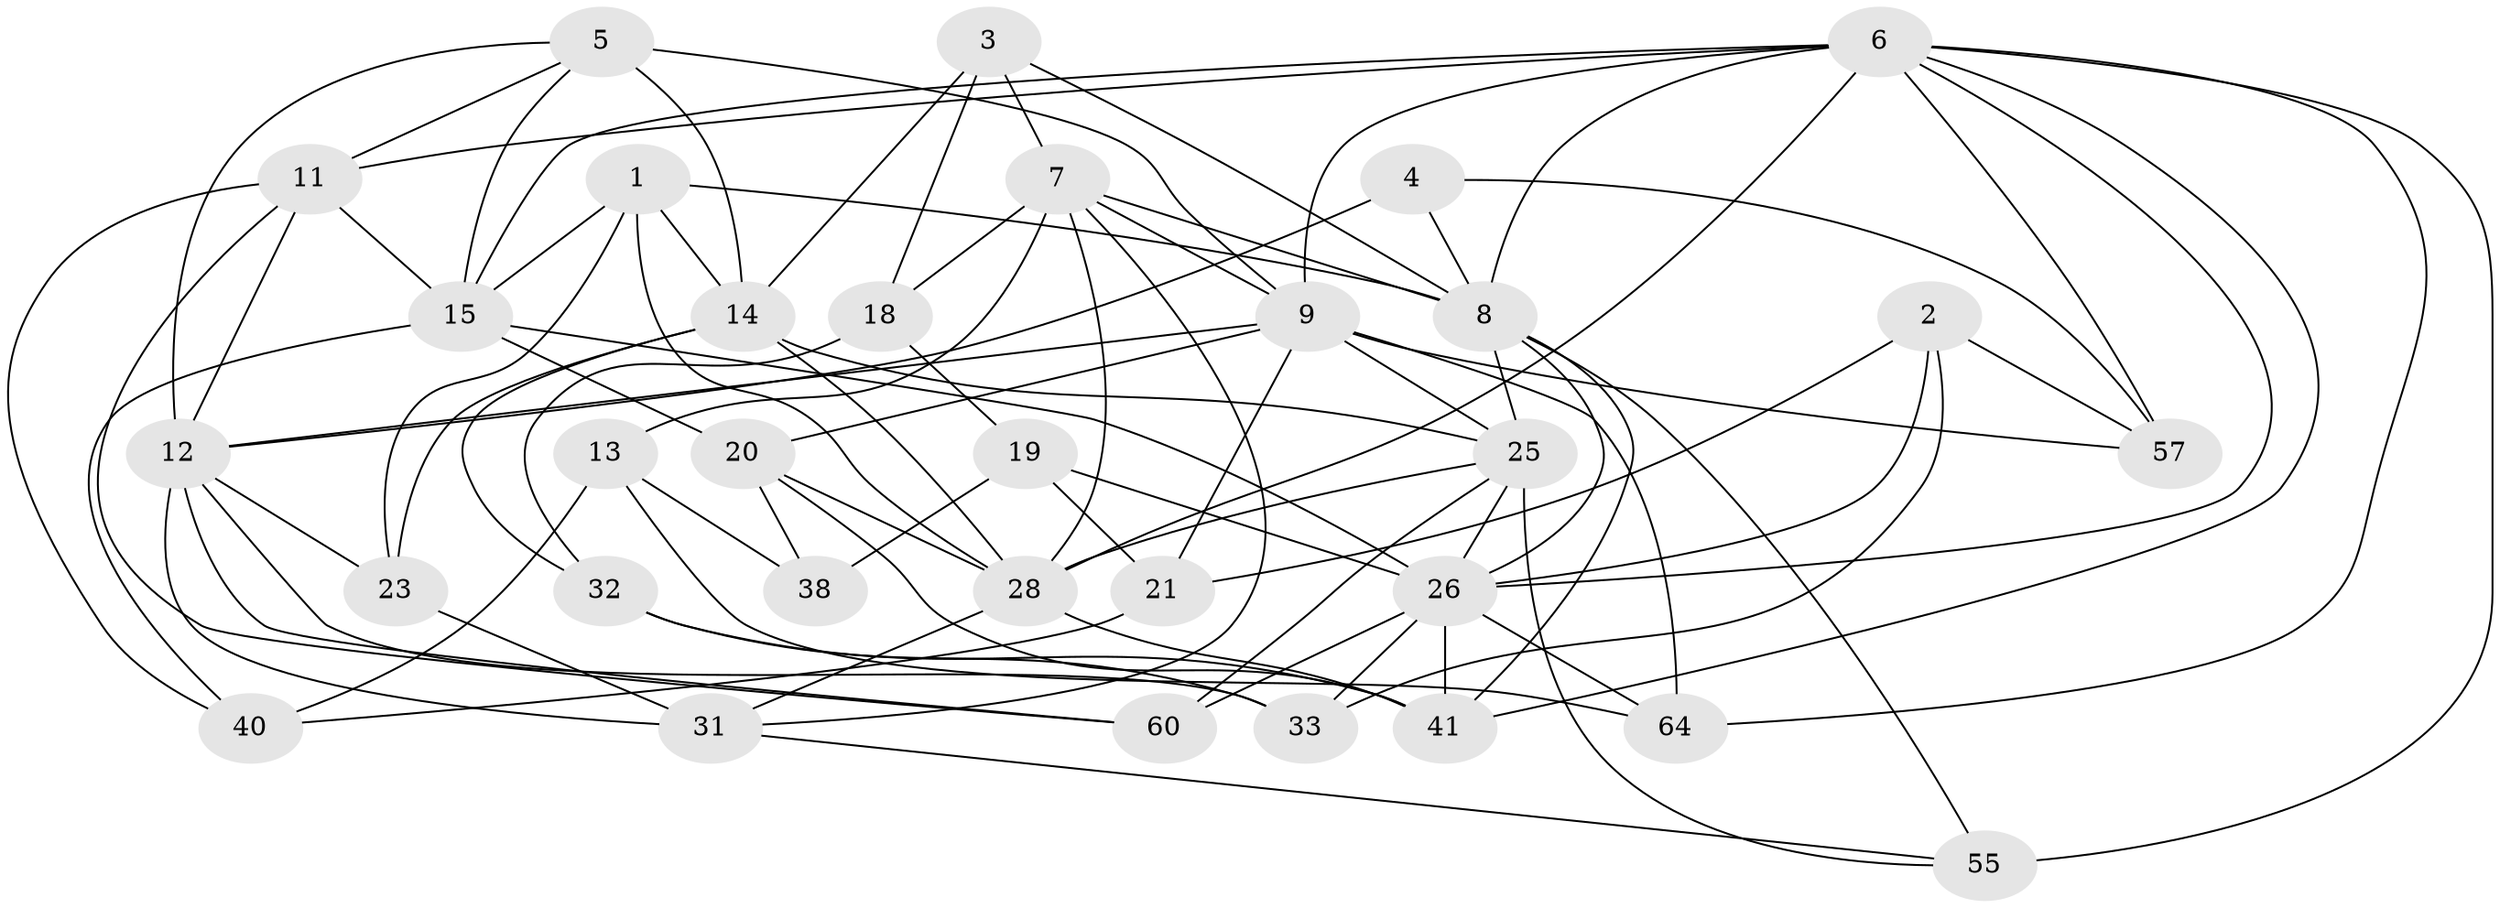 // original degree distribution, {4: 1.0}
// Generated by graph-tools (version 1.1) at 2025/16/03/09/25 04:16:17]
// undirected, 32 vertices, 88 edges
graph export_dot {
graph [start="1"]
  node [color=gray90,style=filled];
  1 [super="+24"];
  2;
  3 [super="+53"];
  4;
  5 [super="+42"];
  6 [super="+27"];
  7 [super="+10+61"];
  8 [super="+17"];
  9 [super="+16+50"];
  11 [super="+45"];
  12 [super="+54+29+48"];
  13;
  14 [super="+44+34"];
  15 [super="+22"];
  18;
  19;
  20 [super="+43"];
  21;
  23;
  25 [super="+58+63"];
  26 [super="+35"];
  28 [super="+47"];
  31 [super="+49"];
  32;
  33;
  38;
  40;
  41 [super="+62"];
  55;
  57;
  60;
  64;
  1 -- 14;
  1 -- 8;
  1 -- 23;
  1 -- 28;
  1 -- 15 [weight=2];
  2 -- 33;
  2 -- 26;
  2 -- 21;
  2 -- 57;
  3 -- 7 [weight=2];
  3 -- 18;
  3 -- 14 [weight=2];
  3 -- 8;
  4 -- 57;
  4 -- 12 [weight=2];
  4 -- 8;
  5 -- 11;
  5 -- 12;
  5 -- 14;
  5 -- 9 [weight=2];
  5 -- 15;
  6 -- 11;
  6 -- 9;
  6 -- 28;
  6 -- 64;
  6 -- 8;
  6 -- 41;
  6 -- 15;
  6 -- 55;
  6 -- 57;
  6 -- 26;
  7 -- 18;
  7 -- 31;
  7 -- 13;
  7 -- 9;
  7 -- 28;
  7 -- 8;
  8 -- 55;
  8 -- 41;
  8 -- 26;
  8 -- 25 [weight=2];
  9 -- 64;
  9 -- 57;
  9 -- 20;
  9 -- 21;
  9 -- 25;
  9 -- 12;
  11 -- 15;
  11 -- 40;
  11 -- 60;
  11 -- 12;
  12 -- 60;
  12 -- 33;
  12 -- 31 [weight=2];
  12 -- 23;
  13 -- 38;
  13 -- 40;
  13 -- 64;
  14 -- 28;
  14 -- 32;
  14 -- 23;
  14 -- 25;
  15 -- 26;
  15 -- 40;
  15 -- 20;
  18 -- 32;
  18 -- 19;
  19 -- 21;
  19 -- 38;
  19 -- 26;
  20 -- 41;
  20 -- 38 [weight=2];
  20 -- 28;
  21 -- 40;
  23 -- 31;
  25 -- 60;
  25 -- 26;
  25 -- 55;
  25 -- 28;
  26 -- 41;
  26 -- 33;
  26 -- 64;
  26 -- 60;
  28 -- 41;
  28 -- 31;
  31 -- 55;
  32 -- 41;
  32 -- 33;
}
